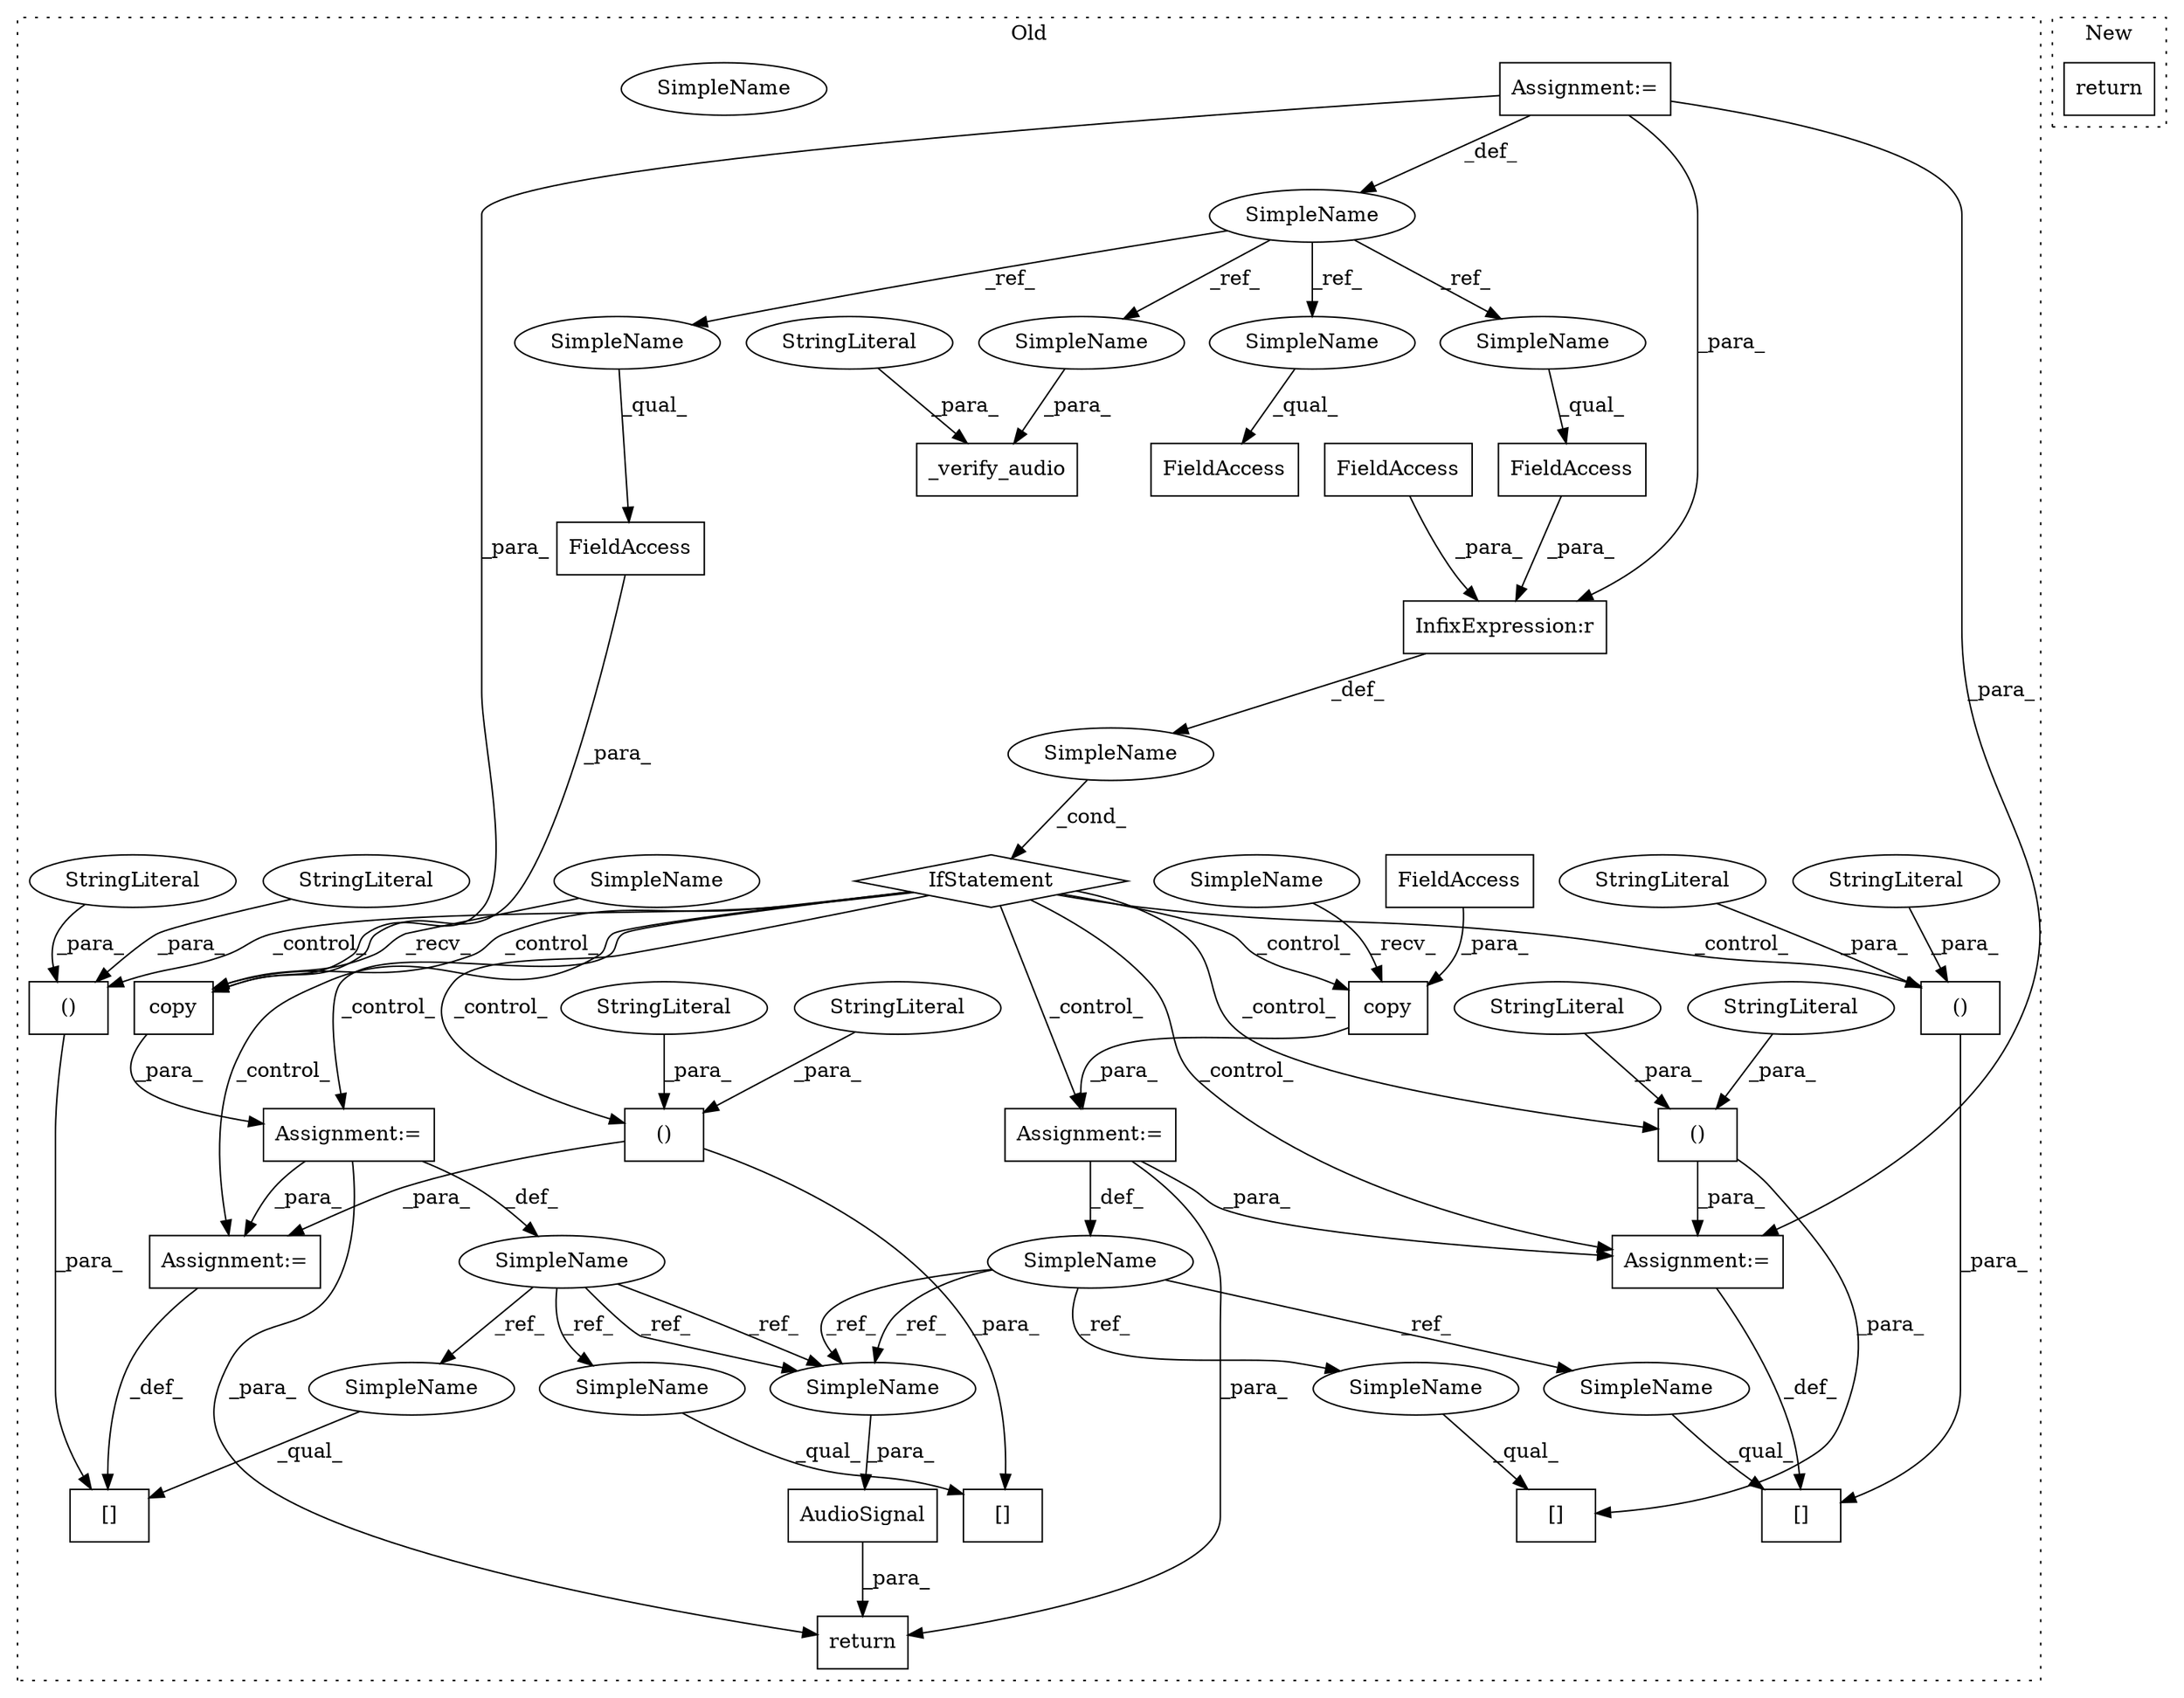 digraph G {
subgraph cluster0 {
1 [label="_verify_audio" a="32" s="18998,19028" l="14,1" shape="box"];
3 [label="SimpleName" a="42" s="18964" l="5" shape="ellipse"];
4 [label="FieldAccess" a="22" s="19060" l="19" shape="box"];
5 [label="InfixExpression:r" a="27" s="19057" l="3" shape="box"];
6 [label="()" a="106" s="19316" l="63" shape="box"];
7 [label="[]" a="2" s="19300,19379" l="16,2" shape="box"];
8 [label="()" a="106" s="19316" l="63" shape="box"];
9 [label="[]" a="2" s="19300,19379" l="16,2" shape="box"];
10 [label="()" a="106" s="19149" l="64" shape="box"];
11 [label="[]" a="2" s="19133,19213" l="16,2" shape="box"];
12 [label="()" a="106" s="19149" l="64" shape="box"];
13 [label="[]" a="2" s="19133,19213" l="16,2" shape="box"];
14 [label="FieldAccess" a="22" s="19217" l="16" shape="box"];
15 [label="FieldAccess" a="22" s="19275" l="16" shape="box"];
16 [label="FieldAccess" a="22" s="19039" l="18" shape="box"];
17 [label="IfStatement" a="25" s="19035,19079" l="4,2" shape="diamond"];
18 [label="SimpleName" a="42" s="19089" l="8" shape="ellipse"];
19 [label="AudioSignal" a="32" s="19417,19437" l="12,1" shape="box"];
20 [label="SimpleName" a="42" s="19255" l="8" shape="ellipse"];
21 [label="SimpleName" a="42" s="" l="" shape="ellipse"];
22 [label="copy" a="32" s="19104,19124" l="5,1" shape="box"];
23 [label="FieldAccess" a="22" s="19109" l="15" shape="box"];
24 [label="copy" a="32" s="19270,19291" l="5,1" shape="box"];
25 [label="Assignment:=" a="7" s="18964" l="5" shape="box"];
26 [label="StringLiteral" a="45" s="19018" l="10" shape="ellipse"];
27 [label="StringLiteral" a="45" s="19363" l="16" shape="ellipse"];
28 [label="StringLiteral" a="45" s="19363" l="16" shape="ellipse"];
29 [label="StringLiteral" a="45" s="19316" l="34" shape="ellipse"];
30 [label="StringLiteral" a="45" s="19149" l="35" shape="ellipse"];
31 [label="StringLiteral" a="45" s="19197" l="16" shape="ellipse"];
32 [label="StringLiteral" a="45" s="19149" l="35" shape="ellipse"];
33 [label="StringLiteral" a="45" s="19316" l="34" shape="ellipse"];
34 [label="StringLiteral" a="45" s="19197" l="16" shape="ellipse"];
35 [label="Assignment:=" a="7" s="19381" l="2" shape="box"];
36 [label="Assignment:=" a="7" s="19215" l="2" shape="box"];
37 [label="Assignment:=" a="7" s="19097" l="1" shape="box"];
38 [label="Assignment:=" a="7" s="19263" l="1" shape="box"];
39 [label="return" a="41" s="19410" l="7" shape="box"];
40 [label="SimpleName" a="42" s="19300" l="8" shape="ellipse"];
41 [label="SimpleName" a="42" s="19429" l="8" shape="ellipse"];
42 [label="SimpleName" a="42" s="19300" l="8" shape="ellipse"];
43 [label="SimpleName" a="42" s="19133" l="8" shape="ellipse"];
44 [label="SimpleName" a="42" s="19133" l="8" shape="ellipse"];
45 [label="SimpleName" a="42" s="19429" l="8" shape="ellipse"];
46 [label="SimpleName" a="42" s="19264" l="5" shape="ellipse"];
47 [label="SimpleName" a="42" s="19098" l="5" shape="ellipse"];
48 [label="SimpleName" a="42" s="19275" l="5" shape="ellipse"];
49 [label="SimpleName" a="42" s="19217" l="5" shape="ellipse"];
50 [label="SimpleName" a="42" s="19012" l="5" shape="ellipse"];
51 [label="SimpleName" a="42" s="19060" l="5" shape="ellipse"];
label = "Old";
style="dotted";
}
subgraph cluster1 {
2 [label="return" a="41" s="22847" l="7" shape="box"];
label = "New";
style="dotted";
}
3 -> 49 [label="_ref_"];
3 -> 50 [label="_ref_"];
3 -> 51 [label="_ref_"];
3 -> 48 [label="_ref_"];
4 -> 5 [label="_para_"];
5 -> 21 [label="_def_"];
6 -> 35 [label="_para_"];
6 -> 9 [label="_para_"];
8 -> 7 [label="_para_"];
10 -> 36 [label="_para_"];
10 -> 13 [label="_para_"];
12 -> 11 [label="_para_"];
15 -> 24 [label="_para_"];
16 -> 5 [label="_para_"];
17 -> 35 [label="_control_"];
17 -> 6 [label="_control_"];
17 -> 24 [label="_control_"];
17 -> 12 [label="_control_"];
17 -> 37 [label="_control_"];
17 -> 8 [label="_control_"];
17 -> 38 [label="_control_"];
17 -> 22 [label="_control_"];
17 -> 36 [label="_control_"];
17 -> 10 [label="_control_"];
18 -> 45 [label="_ref_"];
18 -> 45 [label="_ref_"];
18 -> 44 [label="_ref_"];
18 -> 43 [label="_ref_"];
19 -> 39 [label="_para_"];
20 -> 45 [label="_ref_"];
20 -> 40 [label="_ref_"];
20 -> 45 [label="_ref_"];
20 -> 42 [label="_ref_"];
21 -> 17 [label="_cond_"];
22 -> 37 [label="_para_"];
23 -> 22 [label="_para_"];
24 -> 38 [label="_para_"];
25 -> 36 [label="_para_"];
25 -> 5 [label="_para_"];
25 -> 24 [label="_para_"];
25 -> 3 [label="_def_"];
26 -> 1 [label="_para_"];
27 -> 8 [label="_para_"];
28 -> 6 [label="_para_"];
29 -> 8 [label="_para_"];
30 -> 12 [label="_para_"];
31 -> 12 [label="_para_"];
32 -> 10 [label="_para_"];
33 -> 6 [label="_para_"];
34 -> 10 [label="_para_"];
35 -> 7 [label="_def_"];
36 -> 11 [label="_def_"];
37 -> 36 [label="_para_"];
37 -> 39 [label="_para_"];
37 -> 18 [label="_def_"];
38 -> 39 [label="_para_"];
38 -> 20 [label="_def_"];
38 -> 35 [label="_para_"];
40 -> 7 [label="_qual_"];
42 -> 9 [label="_qual_"];
43 -> 13 [label="_qual_"];
44 -> 11 [label="_qual_"];
45 -> 19 [label="_para_"];
46 -> 24 [label="_recv_"];
47 -> 22 [label="_recv_"];
48 -> 15 [label="_qual_"];
49 -> 14 [label="_qual_"];
50 -> 1 [label="_para_"];
51 -> 4 [label="_qual_"];
}